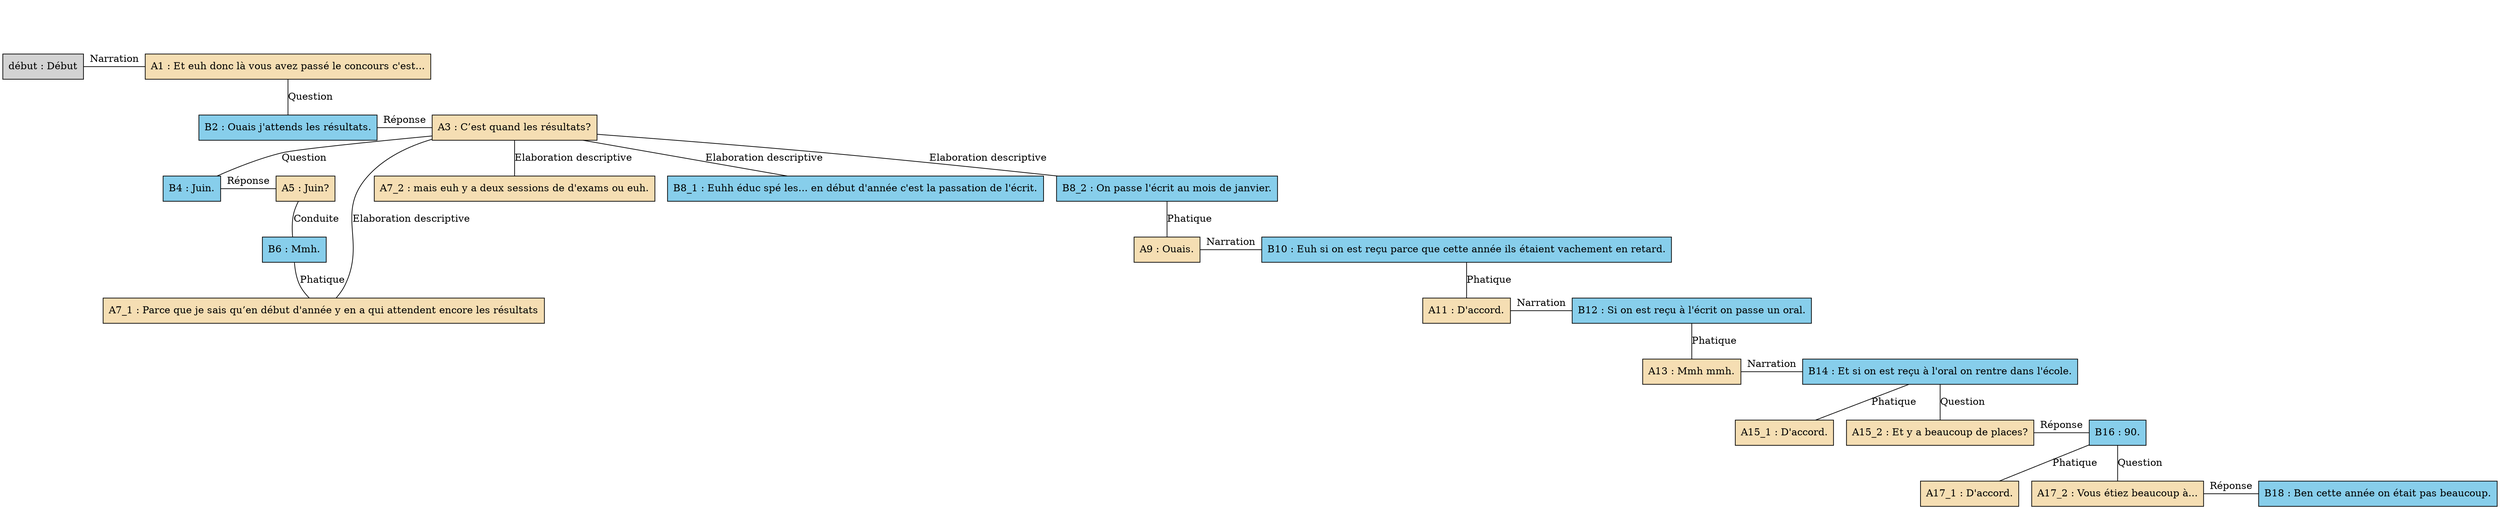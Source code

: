 digraph "Concours_-_A06" {
	node [shape=box style=filled]
	newrank=true
	zero [style=invis]
	"début" [label="début : Début"]
	A1 [label="A1 : Et euh donc là vous avez passé le concours c'est..." fillcolor=wheat]
	B2 [label="B2 : Ouais j'attends les résultats." fillcolor=skyblue]
	A3 [label="A3 : C’est quand les résultats?" fillcolor=wheat]
	B4 [label="B4 : Juin." fillcolor=skyblue]
	A5 [label="A5 : Juin?" fillcolor=wheat]
	B6 [label="B6 : Mmh." fillcolor=skyblue]
	A7_1 [label="A7_1 : Parce que je sais qu’en début d'année y en a qui attendent encore les résultats" fillcolor=wheat]
	A7_2 [label="A7_2 : mais euh y a deux sessions de d'exams ou euh." fillcolor=wheat]
	B8_1 [label="B8_1 : Euhh éduc spé les... en début d'année c'est la passation de l'écrit." fillcolor=skyblue]
	B8_2 [label="B8_2 : On passe l'écrit au mois de janvier." fillcolor=skyblue]
	A9 [label="A9 : Ouais." fillcolor=wheat]
	B10 [label="B10 : Euh si on est reçu parce que cette année ils étaient vachement en retard." fillcolor=skyblue]
	A11 [label="A11 : D'accord." fillcolor=wheat]
	B12 [label="B12 : Si on est reçu à l'écrit on passe un oral." fillcolor=skyblue]
	A13 [label="A13 : Mmh mmh." fillcolor=wheat]
	B14 [label="B14 : Et si on est reçu à l'oral on rentre dans l'école." fillcolor=skyblue]
	A15_1 [label="A15_1 : D'accord." fillcolor=wheat]
	A15_2 [label="A15_2 : Et y a beaucoup de places?" fillcolor=wheat]
	B16 [label="B16 : 90." fillcolor=skyblue]
	A17_1 [label="A17_1 : D'accord." fillcolor=wheat]
	A17_2 [label="A17_2 : Vous étiez beaucoup à..." fillcolor=wheat]
	B18 [label="B18 : Ben cette année on était pas beaucoup." fillcolor=skyblue]
	zero -> "début" [label="" style=invis]
	zero -> A1 [style=invis weight=1]
	"début" -> A1 [label=Narration constraint=false dir=none]
	A1 -> B2 [label=Question dir=none weight=2]
	A1 -> A3 [style=invis weight=1]
	B2 -> A3 [label="Réponse" constraint=false dir=none]
	A3 -> B4 [label=Question dir=none weight=2]
	A3 -> A5 [style=invis weight=1]
	B4 -> A5 [label="Réponse" constraint=false dir=none]
	A5 -> B6 [label=Conduite dir=none weight=2]
	B6 -> A7_1 [label=Phatique dir=none weight=2]
	A3 -> A7_1 [label="Elaboration descriptive" dir=none weight=2]
	A3 -> A7_2 [label="Elaboration descriptive" dir=none weight=2]
	A3 -> B8_1 [label="Elaboration descriptive" dir=none weight=2]
	A3 -> B8_2 [label="Elaboration descriptive" dir=none weight=2]
	B8_2 -> A9 [label=Phatique dir=none weight=2]
	B10 -> A11 [label=Phatique dir=none weight=2]
	B8_2 -> B10 [style=invis weight=1]
	A9 -> B10 [label=Narration constraint=false dir=none]
	B10 -> B12 [style=invis weight=1]
	A11 -> B12 [label=Narration constraint=false dir=none]
	B12 -> B14 [style=invis weight=1]
	A13 -> B14 [label=Narration constraint=false dir=none]
	B12 -> A13 [label=Phatique dir=none weight=2]
	B14 -> A15_1 [label=Phatique dir=none weight=2]
	B14 -> A15_2 [label=Question dir=none weight=2]
	B14 -> B16 [style=invis weight=1]
	A15_2 -> B16 [label="Réponse" constraint=false dir=none]
	B16 -> A17_1 [label=Phatique dir=none weight=2]
	B16 -> A17_2 [label=Question dir=none weight=2]
	B16 -> B18 [style=invis weight=1]
	A17_2 -> B18 [label="Réponse" constraint=false dir=none]
}
